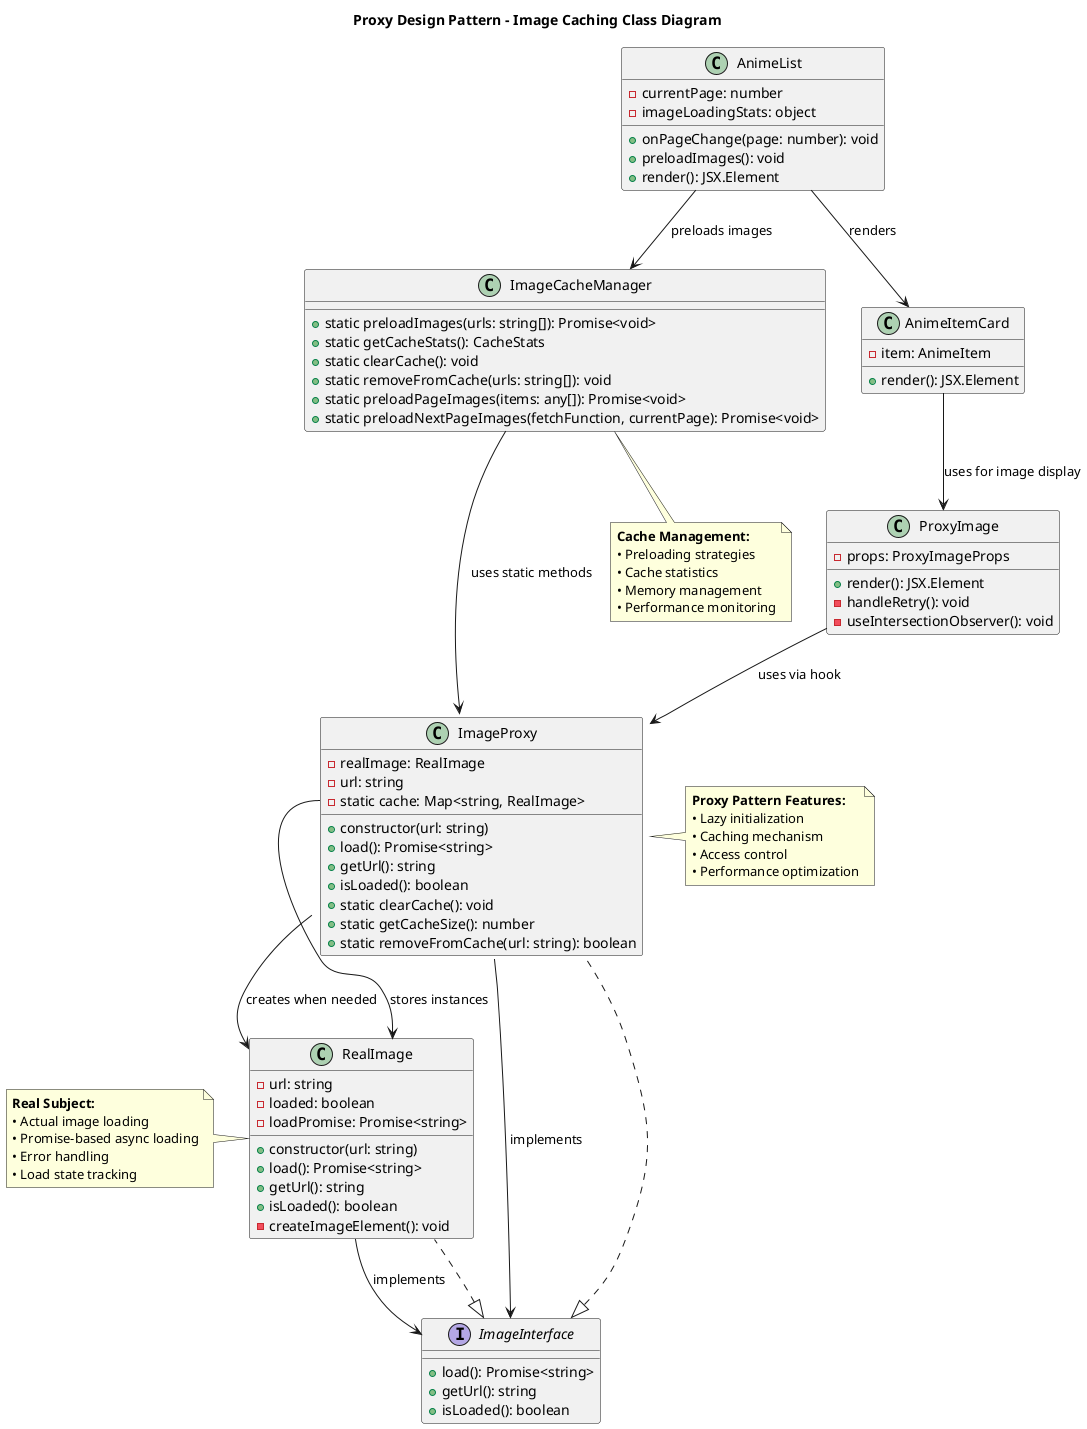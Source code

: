 @startuml ProxyPatternClassDiagram
!define RECTANGLE class

title Proxy Design Pattern - Image Caching Class Diagram

interface ImageInterface {
    +load(): Promise<string>
    +getUrl(): string
    +isLoaded(): boolean
}

class RealImage implements ImageInterface {
    -url: string
    -loaded: boolean
    -loadPromise: Promise<string>
    
    +constructor(url: string)
    +load(): Promise<string>
    +getUrl(): string
    +isLoaded(): boolean
    -createImageElement(): void
}

class ImageProxy implements ImageInterface {
    -realImage: RealImage
    -url: string
    -static cache: Map<string, RealImage>
    
    +constructor(url: string)
    +load(): Promise<string>
    +getUrl(): string
    +isLoaded(): boolean
    +static clearCache(): void
    +static getCacheSize(): number
    +static removeFromCache(url: string): boolean
}

class ImageCacheManager {
    +static preloadImages(urls: string[]): Promise<void>
    +static getCacheStats(): CacheStats
    +static clearCache(): void
    +static removeFromCache(urls: string[]): void
    +static preloadPageImages(items: any[]): Promise<void>
    +static preloadNextPageImages(fetchFunction, currentPage): Promise<void>
}

class ProxyImage {
    -props: ProxyImageProps
    +render(): JSX.Element
    -handleRetry(): void
    -useIntersectionObserver(): void
}

class AnimeList {
    -currentPage: number
    -imageLoadingStats: object
    +onPageChange(page: number): void
    +preloadImages(): void
    +render(): JSX.Element
}

class AnimeItemCard {
    -item: AnimeItem
    +render(): JSX.Element
}

' Relationships
ImageProxy --> RealImage : creates when needed
ImageProxy --> ImageInterface : implements
RealImage --> ImageInterface : implements
ImageCacheManager --> ImageProxy : uses static methods
ProxyImage --> ImageProxy : uses via hook
AnimeList --> ImageCacheManager : preloads images
AnimeList --> AnimeItemCard : renders
AnimeItemCard --> ProxyImage : uses for image display

' Cache relationship
ImageProxy::cache --> RealImage : stores instances

note right of ImageProxy
    **Proxy Pattern Features:**
    • Lazy initialization
    • Caching mechanism
    • Access control
    • Performance optimization
end note

note left of RealImage
    **Real Subject:**
    • Actual image loading
    • Promise-based async loading
    • Error handling
    • Load state tracking
end note

note bottom of ImageCacheManager
    **Cache Management:**
    • Preloading strategies
    • Cache statistics
    • Memory management
    • Performance monitoring
end note

@enduml
